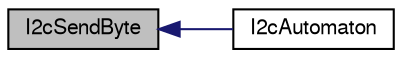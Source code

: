 digraph "I2cSendByte"
{
  edge [fontname="FreeSans",fontsize="10",labelfontname="FreeSans",labelfontsize="10"];
  node [fontname="FreeSans",fontsize="10",shape=record];
  rankdir="LR";
  Node1 [label="I2cSendByte",height=0.2,width=0.4,color="black", fillcolor="grey75", style="filled", fontcolor="black"];
  Node1 -> Node2 [dir="back",color="midnightblue",fontsize="10",style="solid",fontname="FreeSans"];
  Node2 [label="I2cAutomaton",height=0.2,width=0.4,color="black", fillcolor="white", style="filled",URL="$lpc21_2mcu__periph_2i2c__arch_8c.html#a512c156108b054d32fb4e221d2e057f7"];
}
